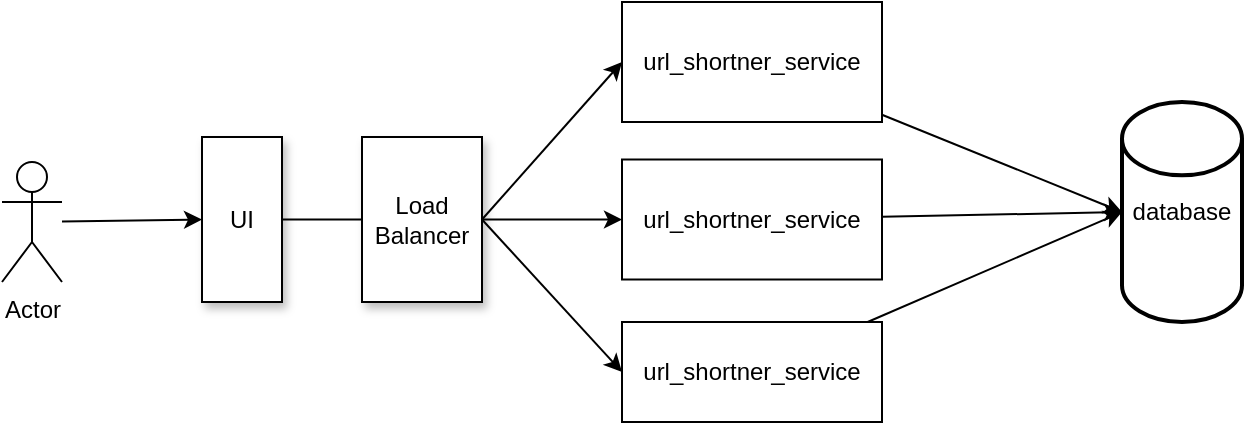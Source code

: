 <mxfile>
    <diagram id="oVhWYlZgxUOmwkqt7e6J" name="Page-1">
        <mxGraphModel dx="690" dy="513" grid="1" gridSize="10" guides="1" tooltips="1" connect="1" arrows="1" fold="1" page="1" pageScale="1" pageWidth="827" pageHeight="1169" math="0" shadow="0">
            <root>
                <mxCell id="0"/>
                <mxCell id="1" parent="0"/>
                <mxCell id="21" style="edgeStyle=none;html=1;entryX=0;entryY=0.5;entryDx=0;entryDy=0;entryPerimeter=0;" edge="1" parent="1" source="2" target="6">
                    <mxGeometry relative="1" as="geometry"/>
                </mxCell>
                <mxCell id="2" value="url_shortner_service" style="rounded=0;whiteSpace=wrap;html=1;" vertex="1" parent="1">
                    <mxGeometry x="330" y="138.75" width="130" height="60" as="geometry"/>
                </mxCell>
                <mxCell id="4" value="" style="edgeStyle=none;html=1;startArrow=none;" edge="1" parent="1" source="11" target="2">
                    <mxGeometry relative="1" as="geometry"/>
                </mxCell>
                <mxCell id="14" style="edgeStyle=none;html=1;entryX=0;entryY=0.5;entryDx=0;entryDy=0;" edge="1" parent="1" source="3" target="11">
                    <mxGeometry relative="1" as="geometry"/>
                </mxCell>
                <mxCell id="3" value="Actor" style="shape=umlActor;verticalLabelPosition=bottom;verticalAlign=top;html=1;outlineConnect=0;" vertex="1" parent="1">
                    <mxGeometry x="20" y="140" width="30" height="60" as="geometry"/>
                </mxCell>
                <mxCell id="6" value="database" style="strokeWidth=2;html=1;shape=mxgraph.flowchart.database;whiteSpace=wrap;" vertex="1" parent="1">
                    <mxGeometry x="580" y="110" width="60" height="110" as="geometry"/>
                </mxCell>
                <mxCell id="11" value="UI" style="rounded=0;whiteSpace=wrap;html=1;shadow=1;" vertex="1" parent="1">
                    <mxGeometry x="120" y="127.5" width="40" height="82.5" as="geometry"/>
                </mxCell>
                <mxCell id="18" style="edgeStyle=none;html=1;entryX=0;entryY=0.5;entryDx=0;entryDy=0;exitX=1;exitY=0.5;exitDx=0;exitDy=0;" edge="1" parent="1" source="15" target="17">
                    <mxGeometry relative="1" as="geometry">
                        <mxPoint x="260" y="196" as="sourcePoint"/>
                    </mxGeometry>
                </mxCell>
                <mxCell id="19" style="edgeStyle=none;html=1;entryX=0;entryY=0.5;entryDx=0;entryDy=0;exitX=1;exitY=0.5;exitDx=0;exitDy=0;" edge="1" parent="1" source="15" target="16">
                    <mxGeometry relative="1" as="geometry">
                        <mxPoint x="310" y="130" as="targetPoint"/>
                    </mxGeometry>
                </mxCell>
                <mxCell id="15" value="Load Balancer" style="rounded=0;whiteSpace=wrap;html=1;shadow=1;" vertex="1" parent="1">
                    <mxGeometry x="200" y="127.5" width="60" height="82.5" as="geometry"/>
                </mxCell>
                <mxCell id="20" style="edgeStyle=none;html=1;entryX=0;entryY=0.5;entryDx=0;entryDy=0;entryPerimeter=0;" edge="1" parent="1" source="16" target="6">
                    <mxGeometry relative="1" as="geometry"/>
                </mxCell>
                <mxCell id="16" value="url_shortner_service" style="rounded=0;whiteSpace=wrap;html=1;" vertex="1" parent="1">
                    <mxGeometry x="330" y="60" width="130" height="60" as="geometry"/>
                </mxCell>
                <mxCell id="22" style="edgeStyle=none;html=1;entryX=0;entryY=0.5;entryDx=0;entryDy=0;entryPerimeter=0;" edge="1" parent="1" source="17" target="6">
                    <mxGeometry relative="1" as="geometry"/>
                </mxCell>
                <mxCell id="17" value="url_shortner_service" style="rounded=0;whiteSpace=wrap;html=1;" vertex="1" parent="1">
                    <mxGeometry x="330" y="220" width="130" height="50" as="geometry"/>
                </mxCell>
            </root>
        </mxGraphModel>
    </diagram>
</mxfile>